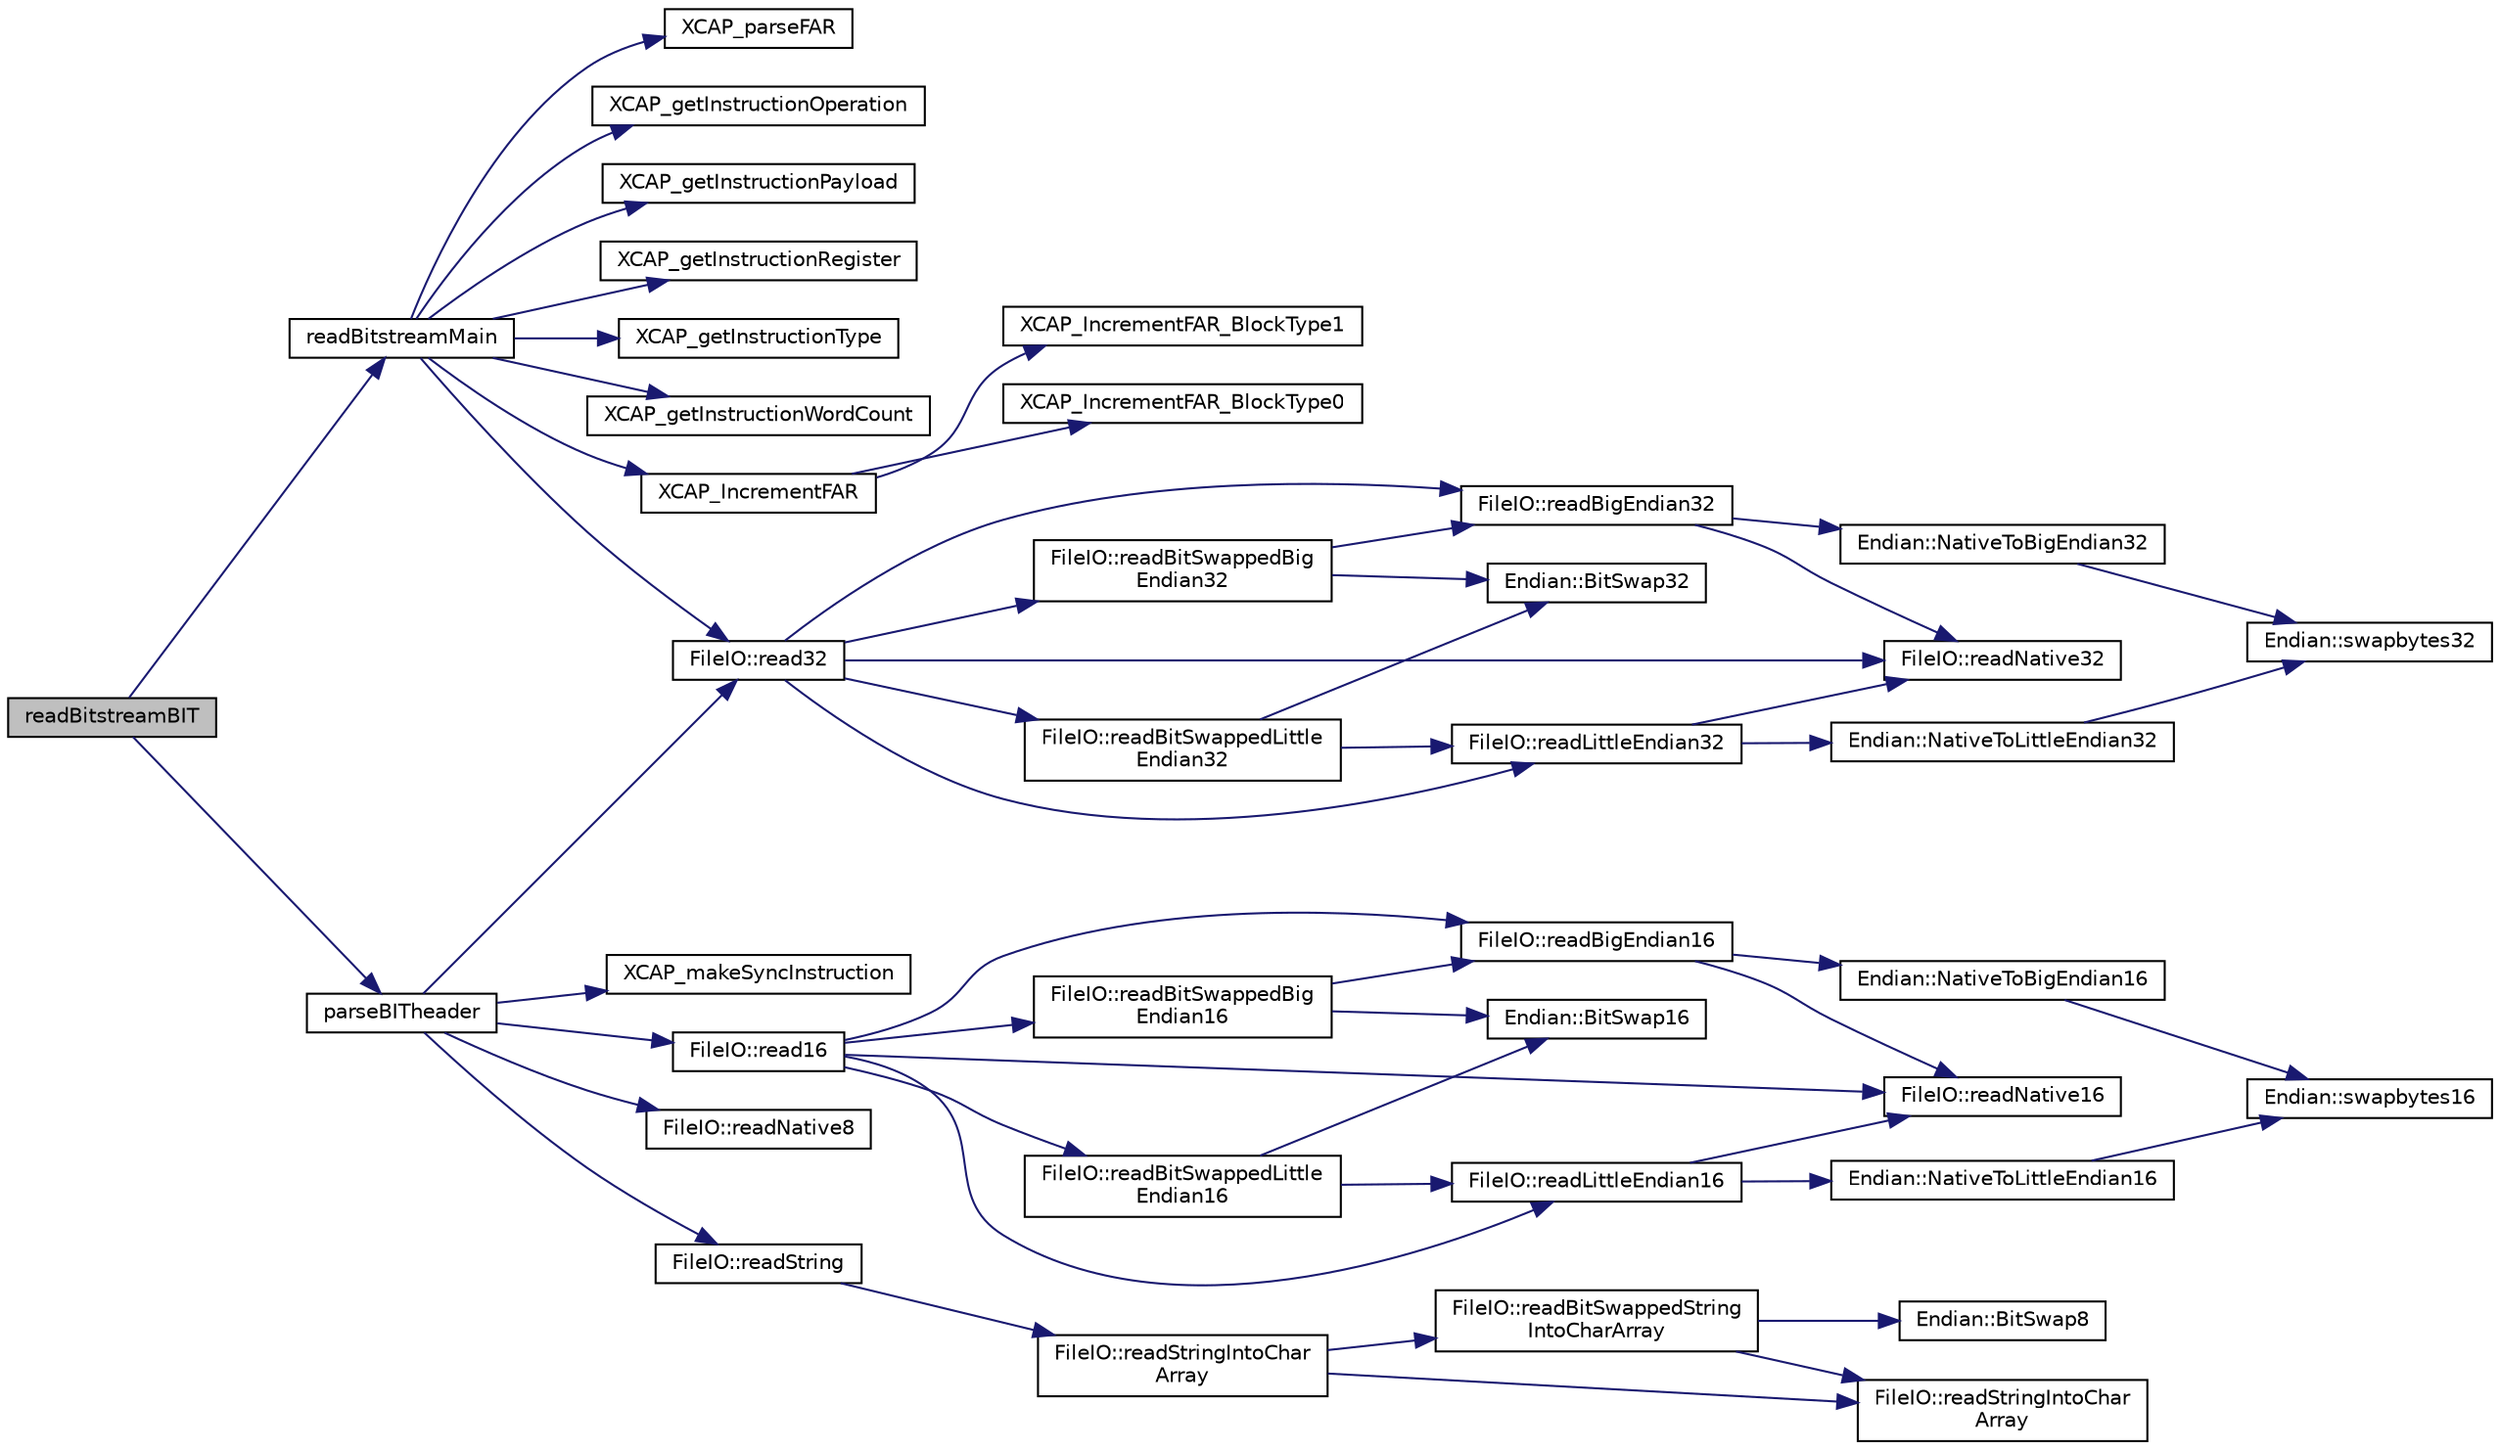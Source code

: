 digraph "readBitstreamBIT"
{
 // INTERACTIVE_SVG=YES
 // LATEX_PDF_SIZE
  edge [fontname="Helvetica",fontsize="10",labelfontname="Helvetica",labelfontsize="10"];
  node [fontname="Helvetica",fontsize="10",shape=record];
  rankdir="LR";
  Node1 [label="readBitstreamBIT",height=0.2,width=0.4,color="black", fillcolor="grey75", style="filled", fontcolor="black",tooltip=" "];
  Node1 -> Node2 [color="midnightblue",fontsize="10",style="solid",fontname="Helvetica"];
  Node2 [label="parseBITheader",height=0.2,width=0.4,color="black", fillcolor="white", style="filled",URL="$XCAP__inline__Input_8h.html#ac0e8d10f67fbe4b89886a2f5be7c690c",tooltip=" "];
  Node2 -> Node3 [color="midnightblue",fontsize="10",style="solid",fontname="Helvetica"];
  Node3 [label="FileIO::read16",height=0.2,width=0.4,color="black", fillcolor="white", style="filled",URL="$namespaceFileIO.html#ae4a16190bddd38b1508e472f1323bd06",tooltip=" "];
  Node3 -> Node4 [color="midnightblue",fontsize="10",style="solid",fontname="Helvetica"];
  Node4 [label="FileIO::readBigEndian16",height=0.2,width=0.4,color="black", fillcolor="white", style="filled",URL="$namespaceFileIO.html#a085994f39dbf647129a14e7b0c3e8051",tooltip=" "];
  Node4 -> Node5 [color="midnightblue",fontsize="10",style="solid",fontname="Helvetica"];
  Node5 [label="Endian::NativeToBigEndian16",height=0.2,width=0.4,color="black", fillcolor="white", style="filled",URL="$namespaceEndian.html#a93717d389cf7fd2e4c837599124ac67d",tooltip=" "];
  Node5 -> Node6 [color="midnightblue",fontsize="10",style="solid",fontname="Helvetica"];
  Node6 [label="Endian::swapbytes16",height=0.2,width=0.4,color="black", fillcolor="white", style="filled",URL="$namespaceEndian.html#a374ca218715c0e791eb073a14a66647f",tooltip=" "];
  Node4 -> Node7 [color="midnightblue",fontsize="10",style="solid",fontname="Helvetica"];
  Node7 [label="FileIO::readNative16",height=0.2,width=0.4,color="black", fillcolor="white", style="filled",URL="$namespaceFileIO.html#adc737b05c8f0ac44e5034835c6cf836c",tooltip=" "];
  Node3 -> Node8 [color="midnightblue",fontsize="10",style="solid",fontname="Helvetica"];
  Node8 [label="FileIO::readBitSwappedBig\lEndian16",height=0.2,width=0.4,color="black", fillcolor="white", style="filled",URL="$namespaceFileIO.html#a7ff728cecb8bbf042b408a8d5bb4f003",tooltip=" "];
  Node8 -> Node9 [color="midnightblue",fontsize="10",style="solid",fontname="Helvetica"];
  Node9 [label="Endian::BitSwap16",height=0.2,width=0.4,color="black", fillcolor="white", style="filled",URL="$namespaceEndian.html#a299b13501873eba82fbb3df182a26414",tooltip=" "];
  Node8 -> Node4 [color="midnightblue",fontsize="10",style="solid",fontname="Helvetica"];
  Node3 -> Node10 [color="midnightblue",fontsize="10",style="solid",fontname="Helvetica"];
  Node10 [label="FileIO::readBitSwappedLittle\lEndian16",height=0.2,width=0.4,color="black", fillcolor="white", style="filled",URL="$namespaceFileIO.html#ad7317fb7deef65dddb8b12103fde926f",tooltip=" "];
  Node10 -> Node9 [color="midnightblue",fontsize="10",style="solid",fontname="Helvetica"];
  Node10 -> Node11 [color="midnightblue",fontsize="10",style="solid",fontname="Helvetica"];
  Node11 [label="FileIO::readLittleEndian16",height=0.2,width=0.4,color="black", fillcolor="white", style="filled",URL="$namespaceFileIO.html#a80c5593d0aec390026ffc092f36aa1a0",tooltip=" "];
  Node11 -> Node12 [color="midnightblue",fontsize="10",style="solid",fontname="Helvetica"];
  Node12 [label="Endian::NativeToLittleEndian16",height=0.2,width=0.4,color="black", fillcolor="white", style="filled",URL="$namespaceEndian.html#a4a6b9949494c8d1e6bf260513542fc79",tooltip=" "];
  Node12 -> Node6 [color="midnightblue",fontsize="10",style="solid",fontname="Helvetica"];
  Node11 -> Node7 [color="midnightblue",fontsize="10",style="solid",fontname="Helvetica"];
  Node3 -> Node11 [color="midnightblue",fontsize="10",style="solid",fontname="Helvetica"];
  Node3 -> Node7 [color="midnightblue",fontsize="10",style="solid",fontname="Helvetica"];
  Node2 -> Node13 [color="midnightblue",fontsize="10",style="solid",fontname="Helvetica"];
  Node13 [label="FileIO::read32",height=0.2,width=0.4,color="black", fillcolor="white", style="filled",URL="$namespaceFileIO.html#aaccfcd823f22c4f98df1cb587fcd74e6",tooltip=" "];
  Node13 -> Node14 [color="midnightblue",fontsize="10",style="solid",fontname="Helvetica"];
  Node14 [label="FileIO::readBigEndian32",height=0.2,width=0.4,color="black", fillcolor="white", style="filled",URL="$namespaceFileIO.html#a5094057ac3e48a146c33a8bddeaae60f",tooltip=" "];
  Node14 -> Node15 [color="midnightblue",fontsize="10",style="solid",fontname="Helvetica"];
  Node15 [label="Endian::NativeToBigEndian32",height=0.2,width=0.4,color="black", fillcolor="white", style="filled",URL="$namespaceEndian.html#a7cd80b2cb2ed674196a68549c8489f88",tooltip=" "];
  Node15 -> Node16 [color="midnightblue",fontsize="10",style="solid",fontname="Helvetica"];
  Node16 [label="Endian::swapbytes32",height=0.2,width=0.4,color="black", fillcolor="white", style="filled",URL="$namespaceEndian.html#a7c0178c39449483c29a1a305d0a73606",tooltip=" "];
  Node14 -> Node17 [color="midnightblue",fontsize="10",style="solid",fontname="Helvetica"];
  Node17 [label="FileIO::readNative32",height=0.2,width=0.4,color="black", fillcolor="white", style="filled",URL="$namespaceFileIO.html#ab253c19d57dd469687a36fe5b097eb34",tooltip=" "];
  Node13 -> Node18 [color="midnightblue",fontsize="10",style="solid",fontname="Helvetica"];
  Node18 [label="FileIO::readBitSwappedBig\lEndian32",height=0.2,width=0.4,color="black", fillcolor="white", style="filled",URL="$namespaceFileIO.html#a5f45a6b86516466bf524cb04b333eade",tooltip=" "];
  Node18 -> Node19 [color="midnightblue",fontsize="10",style="solid",fontname="Helvetica"];
  Node19 [label="Endian::BitSwap32",height=0.2,width=0.4,color="black", fillcolor="white", style="filled",URL="$namespaceEndian.html#abaf85e5d8d9641e35ffb4a5bcfc37f84",tooltip=" "];
  Node18 -> Node14 [color="midnightblue",fontsize="10",style="solid",fontname="Helvetica"];
  Node13 -> Node20 [color="midnightblue",fontsize="10",style="solid",fontname="Helvetica"];
  Node20 [label="FileIO::readBitSwappedLittle\lEndian32",height=0.2,width=0.4,color="black", fillcolor="white", style="filled",URL="$namespaceFileIO.html#a2fd6138a1888683dec937c2f97c24972",tooltip=" "];
  Node20 -> Node19 [color="midnightblue",fontsize="10",style="solid",fontname="Helvetica"];
  Node20 -> Node21 [color="midnightblue",fontsize="10",style="solid",fontname="Helvetica"];
  Node21 [label="FileIO::readLittleEndian32",height=0.2,width=0.4,color="black", fillcolor="white", style="filled",URL="$namespaceFileIO.html#a993f428d792c535bc6455ac6e4eb0e26",tooltip=" "];
  Node21 -> Node22 [color="midnightblue",fontsize="10",style="solid",fontname="Helvetica"];
  Node22 [label="Endian::NativeToLittleEndian32",height=0.2,width=0.4,color="black", fillcolor="white", style="filled",URL="$namespaceEndian.html#a4ef36a4fee2f667cf8ac3f67017716bb",tooltip=" "];
  Node22 -> Node16 [color="midnightblue",fontsize="10",style="solid",fontname="Helvetica"];
  Node21 -> Node17 [color="midnightblue",fontsize="10",style="solid",fontname="Helvetica"];
  Node13 -> Node21 [color="midnightblue",fontsize="10",style="solid",fontname="Helvetica"];
  Node13 -> Node17 [color="midnightblue",fontsize="10",style="solid",fontname="Helvetica"];
  Node2 -> Node23 [color="midnightblue",fontsize="10",style="solid",fontname="Helvetica"];
  Node23 [label="FileIO::readNative8",height=0.2,width=0.4,color="black", fillcolor="white", style="filled",URL="$namespaceFileIO.html#ae6d460c7fbb05e4104490c4ee18f7d84",tooltip=" "];
  Node2 -> Node24 [color="midnightblue",fontsize="10",style="solid",fontname="Helvetica"];
  Node24 [label="FileIO::readString",height=0.2,width=0.4,color="black", fillcolor="white", style="filled",URL="$namespaceFileIO.html#ad41f7dbc9c1ed8a51accfadf6c8fc978",tooltip=" "];
  Node24 -> Node25 [color="midnightblue",fontsize="10",style="solid",fontname="Helvetica"];
  Node25 [label="FileIO::readStringIntoChar\lArray",height=0.2,width=0.4,color="black", fillcolor="white", style="filled",URL="$namespaceFileIO.html#a17b5ea8e749675ecdb32439b2054e69e",tooltip=" "];
  Node25 -> Node26 [color="midnightblue",fontsize="10",style="solid",fontname="Helvetica"];
  Node26 [label="FileIO::readBitSwappedString\lIntoCharArray",height=0.2,width=0.4,color="black", fillcolor="white", style="filled",URL="$namespaceFileIO.html#a4378c85d423dceeae5c5a3456a3b2e0a",tooltip=" "];
  Node26 -> Node27 [color="midnightblue",fontsize="10",style="solid",fontname="Helvetica"];
  Node27 [label="Endian::BitSwap8",height=0.2,width=0.4,color="black", fillcolor="white", style="filled",URL="$namespaceEndian.html#a36a7e410427efdc262d2d4c93fb80561",tooltip=" "];
  Node26 -> Node28 [color="midnightblue",fontsize="10",style="solid",fontname="Helvetica"];
  Node28 [label="FileIO::readStringIntoChar\lArray",height=0.2,width=0.4,color="black", fillcolor="white", style="filled",URL="$namespaceFileIO.html#a5860a0c03441d5786067ac7a8165269b",tooltip=" "];
  Node25 -> Node28 [color="midnightblue",fontsize="10",style="solid",fontname="Helvetica"];
  Node2 -> Node29 [color="midnightblue",fontsize="10",style="solid",fontname="Helvetica"];
  Node29 [label="XCAP_makeSyncInstruction",height=0.2,width=0.4,color="black", fillcolor="white", style="filled",URL="$XCAP__inline__CAP_8h.html#a1461c3ac99705f6878abfd2bfa12b05f",tooltip="Generate and return the encoding for a SYNC instruction."];
  Node1 -> Node30 [color="midnightblue",fontsize="10",style="solid",fontname="Helvetica"];
  Node30 [label="readBitstreamMain",height=0.2,width=0.4,color="black", fillcolor="white", style="filled",URL="$XCAP__inline__Input_8h.html#a0487f8d718905360038fc67d9cfbe63c",tooltip=" "];
  Node30 -> Node13 [color="midnightblue",fontsize="10",style="solid",fontname="Helvetica"];
  Node30 -> Node31 [color="midnightblue",fontsize="10",style="solid",fontname="Helvetica"];
  Node31 [label="XCAP_getInstructionOperation",height=0.2,width=0.4,color="black", fillcolor="white", style="filled",URL="$XCAP__inline__CAP_8h.html#a1eb75ca7e22180ac716ad8209daadb04",tooltip="Parses and returns instruction operation. Most Xil instructions will NOP or write."];
  Node30 -> Node32 [color="midnightblue",fontsize="10",style="solid",fontname="Helvetica"];
  Node32 [label="XCAP_getInstructionPayload",height=0.2,width=0.4,color="black", fillcolor="white", style="filled",URL="$XCAP__inline__CAP_8h.html#a24b3d1820ac04f03d70f37a2c9ca3c9f",tooltip="Parses and returns instruction payload. This is the immediate value after instruction type and operat..."];
  Node30 -> Node33 [color="midnightblue",fontsize="10",style="solid",fontname="Helvetica"];
  Node33 [label="XCAP_getInstructionRegister",height=0.2,width=0.4,color="black", fillcolor="white", style="filled",URL="$XCAP__inline__CAP_8h.html#a0e95d810829bb4260d6c965e61953464",tooltip="Parses and returns instruction register. This is the register being addressed if the instruction is o..."];
  Node30 -> Node34 [color="midnightblue",fontsize="10",style="solid",fontname="Helvetica"];
  Node34 [label="XCAP_getInstructionType",height=0.2,width=0.4,color="black", fillcolor="white", style="filled",URL="$XCAP__inline__CAP_8h.html#a9ba7438c226da96455dffd27d8a3dece",tooltip="Parses and returns instruction type. Valid Xil instructions will be of types 1 and 2."];
  Node30 -> Node35 [color="midnightblue",fontsize="10",style="solid",fontname="Helvetica"];
  Node35 [label="XCAP_getInstructionWordCount",height=0.2,width=0.4,color="black", fillcolor="white", style="filled",URL="$XCAP__inline__CAP_8h.html#a3ae52aa039feb014d7b06766a75da7d8",tooltip="Parses and returns instruction word count. This is the number of words to be read/written if the inst..."];
  Node30 -> Node36 [color="midnightblue",fontsize="10",style="solid",fontname="Helvetica"];
  Node36 [label="XCAP_IncrementFAR",height=0.2,width=0.4,color="black", fillcolor="white", style="filled",URL="$XCAP__inline__CAP_8h.html#a10a3f41ea51b5f4a1ffe7bdaa8492029",tooltip=" "];
  Node36 -> Node37 [color="midnightblue",fontsize="10",style="solid",fontname="Helvetica"];
  Node37 [label="XCAP_IncrementFAR_BlockType0",height=0.2,width=0.4,color="black", fillcolor="white", style="filled",URL="$XCAP__inline__CAP_8h.html#adf5a91776d7b4ad3de89ca145da0bf21",tooltip=" "];
  Node36 -> Node38 [color="midnightblue",fontsize="10",style="solid",fontname="Helvetica"];
  Node38 [label="XCAP_IncrementFAR_BlockType1",height=0.2,width=0.4,color="black", fillcolor="white", style="filled",URL="$XCAP__inline__CAP_8h.html#aadb4a0511c9a04c953d157645a5b5d87",tooltip=" "];
  Node30 -> Node39 [color="midnightblue",fontsize="10",style="solid",fontname="Helvetica"];
  Node39 [label="XCAP_parseFAR",height=0.2,width=0.4,color="black", fillcolor="white", style="filled",URL="$XCAP__inline__CAP_8h.html#af52fa12ba87e332c51e579ccee9fac7d",tooltip=" "];
}
